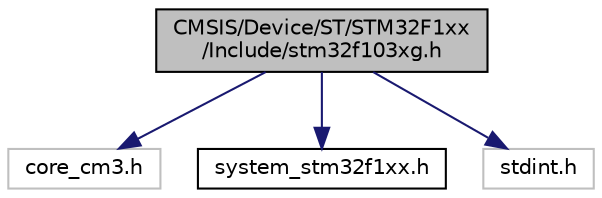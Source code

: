 digraph "CMSIS/Device/ST/STM32F1xx/Include/stm32f103xg.h"
{
 // LATEX_PDF_SIZE
  edge [fontname="Helvetica",fontsize="10",labelfontname="Helvetica",labelfontsize="10"];
  node [fontname="Helvetica",fontsize="10",shape=record];
  Node1 [label="CMSIS/Device/ST/STM32F1xx\l/Include/stm32f103xg.h",height=0.2,width=0.4,color="black", fillcolor="grey75", style="filled", fontcolor="black",tooltip="CMSIS Cortex-M3 Device Peripheral Access Layer Header File. This file contains all the peripheral reg..."];
  Node1 -> Node2 [color="midnightblue",fontsize="10",style="solid",fontname="Helvetica"];
  Node2 [label="core_cm3.h",height=0.2,width=0.4,color="grey75", fillcolor="white", style="filled",tooltip=" "];
  Node1 -> Node3 [color="midnightblue",fontsize="10",style="solid",fontname="Helvetica"];
  Node3 [label="system_stm32f1xx.h",height=0.2,width=0.4,color="black", fillcolor="white", style="filled",URL="$system__stm32f1xx_8h_source.html",tooltip=" "];
  Node1 -> Node4 [color="midnightblue",fontsize="10",style="solid",fontname="Helvetica"];
  Node4 [label="stdint.h",height=0.2,width=0.4,color="grey75", fillcolor="white", style="filled",tooltip=" "];
}

